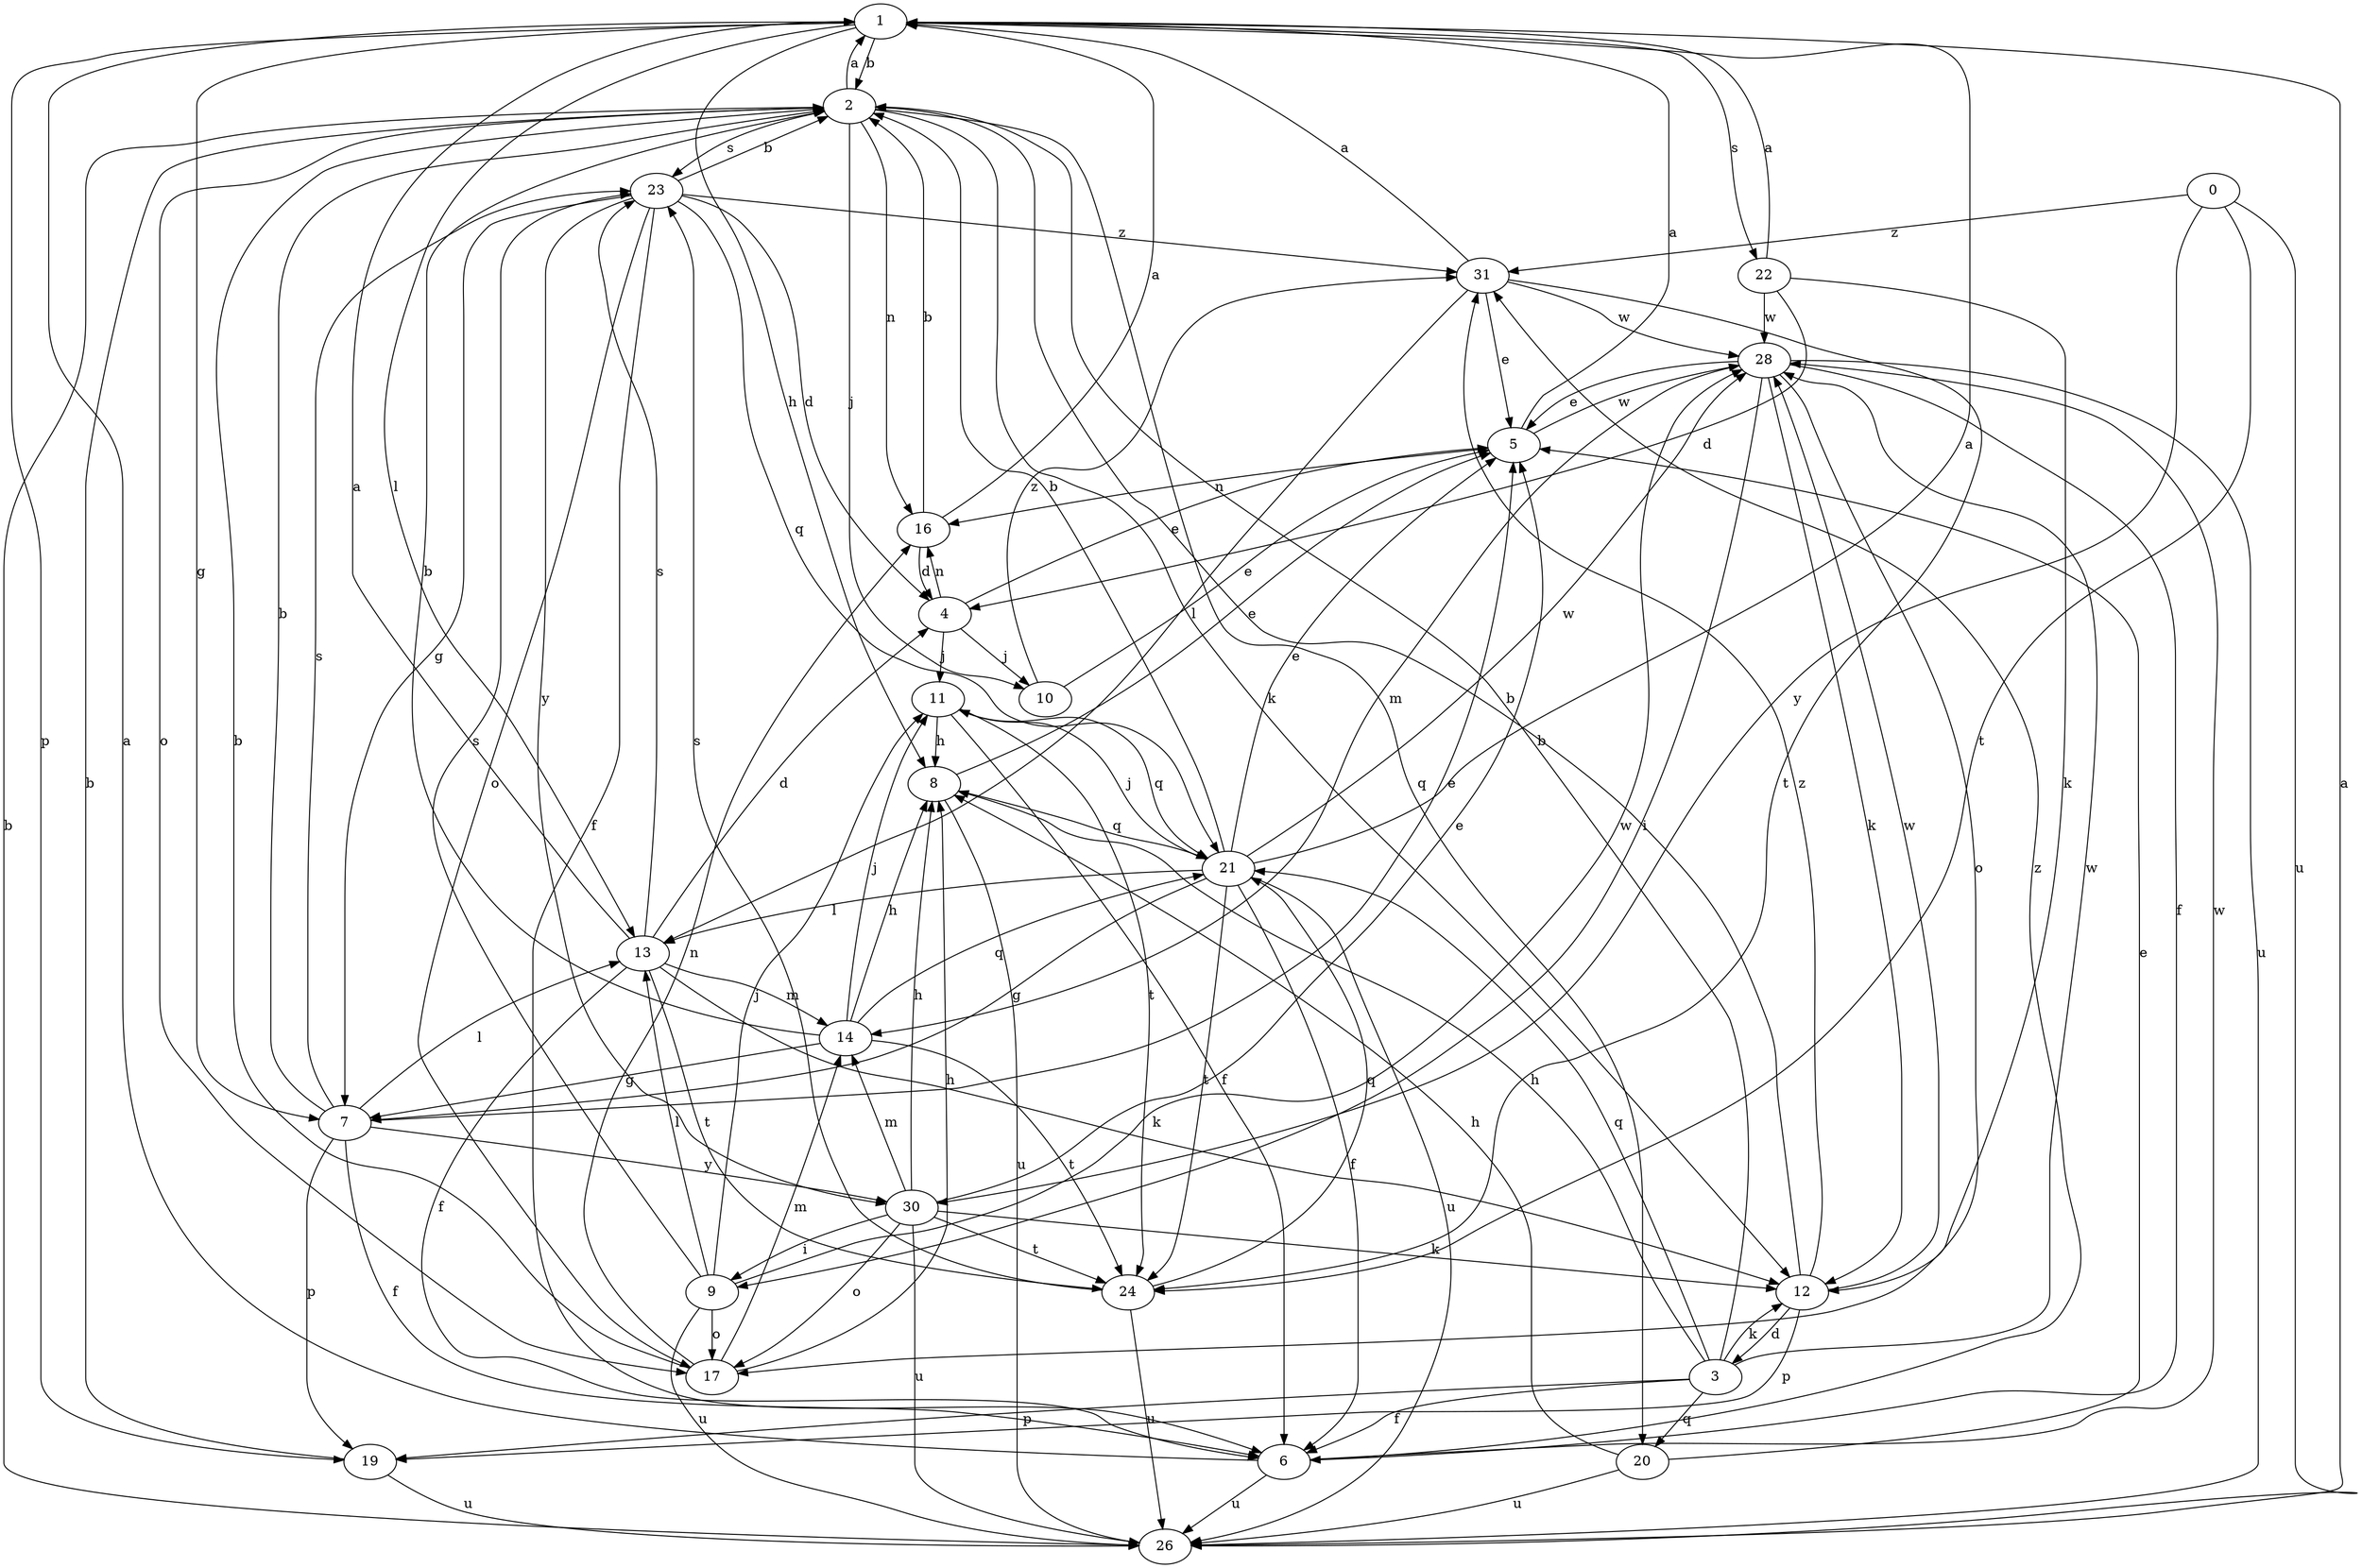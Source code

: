 strict digraph  {
1;
2;
3;
4;
5;
6;
7;
8;
9;
10;
11;
12;
13;
14;
16;
17;
0;
19;
20;
21;
22;
23;
24;
26;
28;
30;
31;
1 -> 2  [label=b];
1 -> 7  [label=g];
1 -> 8  [label=h];
1 -> 13  [label=l];
1 -> 19  [label=p];
1 -> 22  [label=s];
2 -> 1  [label=a];
2 -> 10  [label=j];
2 -> 12  [label=k];
2 -> 16  [label=n];
2 -> 17  [label=o];
2 -> 20  [label=q];
2 -> 23  [label=s];
3 -> 2  [label=b];
3 -> 6  [label=f];
3 -> 8  [label=h];
3 -> 12  [label=k];
3 -> 19  [label=p];
3 -> 20  [label=q];
3 -> 21  [label=q];
3 -> 28  [label=w];
4 -> 5  [label=e];
4 -> 10  [label=j];
4 -> 11  [label=j];
4 -> 16  [label=n];
5 -> 1  [label=a];
5 -> 16  [label=n];
5 -> 28  [label=w];
6 -> 1  [label=a];
6 -> 26  [label=u];
6 -> 28  [label=w];
6 -> 31  [label=z];
7 -> 2  [label=b];
7 -> 5  [label=e];
7 -> 6  [label=f];
7 -> 13  [label=l];
7 -> 19  [label=p];
7 -> 23  [label=s];
7 -> 30  [label=y];
8 -> 5  [label=e];
8 -> 21  [label=q];
8 -> 26  [label=u];
9 -> 11  [label=j];
9 -> 13  [label=l];
9 -> 17  [label=o];
9 -> 23  [label=s];
9 -> 26  [label=u];
9 -> 28  [label=w];
10 -> 5  [label=e];
10 -> 31  [label=z];
11 -> 6  [label=f];
11 -> 8  [label=h];
11 -> 21  [label=q];
11 -> 24  [label=t];
12 -> 2  [label=b];
12 -> 3  [label=d];
12 -> 19  [label=p];
12 -> 28  [label=w];
12 -> 31  [label=z];
13 -> 1  [label=a];
13 -> 4  [label=d];
13 -> 6  [label=f];
13 -> 12  [label=k];
13 -> 14  [label=m];
13 -> 23  [label=s];
13 -> 24  [label=t];
14 -> 2  [label=b];
14 -> 7  [label=g];
14 -> 8  [label=h];
14 -> 11  [label=j];
14 -> 21  [label=q];
14 -> 24  [label=t];
16 -> 1  [label=a];
16 -> 2  [label=b];
16 -> 4  [label=d];
17 -> 2  [label=b];
17 -> 8  [label=h];
17 -> 14  [label=m];
17 -> 16  [label=n];
0 -> 24  [label=t];
0 -> 26  [label=u];
0 -> 30  [label=y];
0 -> 31  [label=z];
19 -> 2  [label=b];
19 -> 26  [label=u];
20 -> 5  [label=e];
20 -> 8  [label=h];
20 -> 26  [label=u];
21 -> 1  [label=a];
21 -> 2  [label=b];
21 -> 5  [label=e];
21 -> 6  [label=f];
21 -> 7  [label=g];
21 -> 11  [label=j];
21 -> 13  [label=l];
21 -> 24  [label=t];
21 -> 26  [label=u];
21 -> 28  [label=w];
22 -> 1  [label=a];
22 -> 4  [label=d];
22 -> 12  [label=k];
22 -> 28  [label=w];
23 -> 2  [label=b];
23 -> 4  [label=d];
23 -> 6  [label=f];
23 -> 7  [label=g];
23 -> 17  [label=o];
23 -> 21  [label=q];
23 -> 30  [label=y];
23 -> 31  [label=z];
24 -> 21  [label=q];
24 -> 23  [label=s];
24 -> 26  [label=u];
26 -> 1  [label=a];
26 -> 2  [label=b];
28 -> 5  [label=e];
28 -> 6  [label=f];
28 -> 9  [label=i];
28 -> 12  [label=k];
28 -> 14  [label=m];
28 -> 17  [label=o];
28 -> 26  [label=u];
30 -> 5  [label=e];
30 -> 8  [label=h];
30 -> 9  [label=i];
30 -> 12  [label=k];
30 -> 14  [label=m];
30 -> 17  [label=o];
30 -> 24  [label=t];
30 -> 26  [label=u];
31 -> 1  [label=a];
31 -> 5  [label=e];
31 -> 13  [label=l];
31 -> 24  [label=t];
31 -> 28  [label=w];
}
